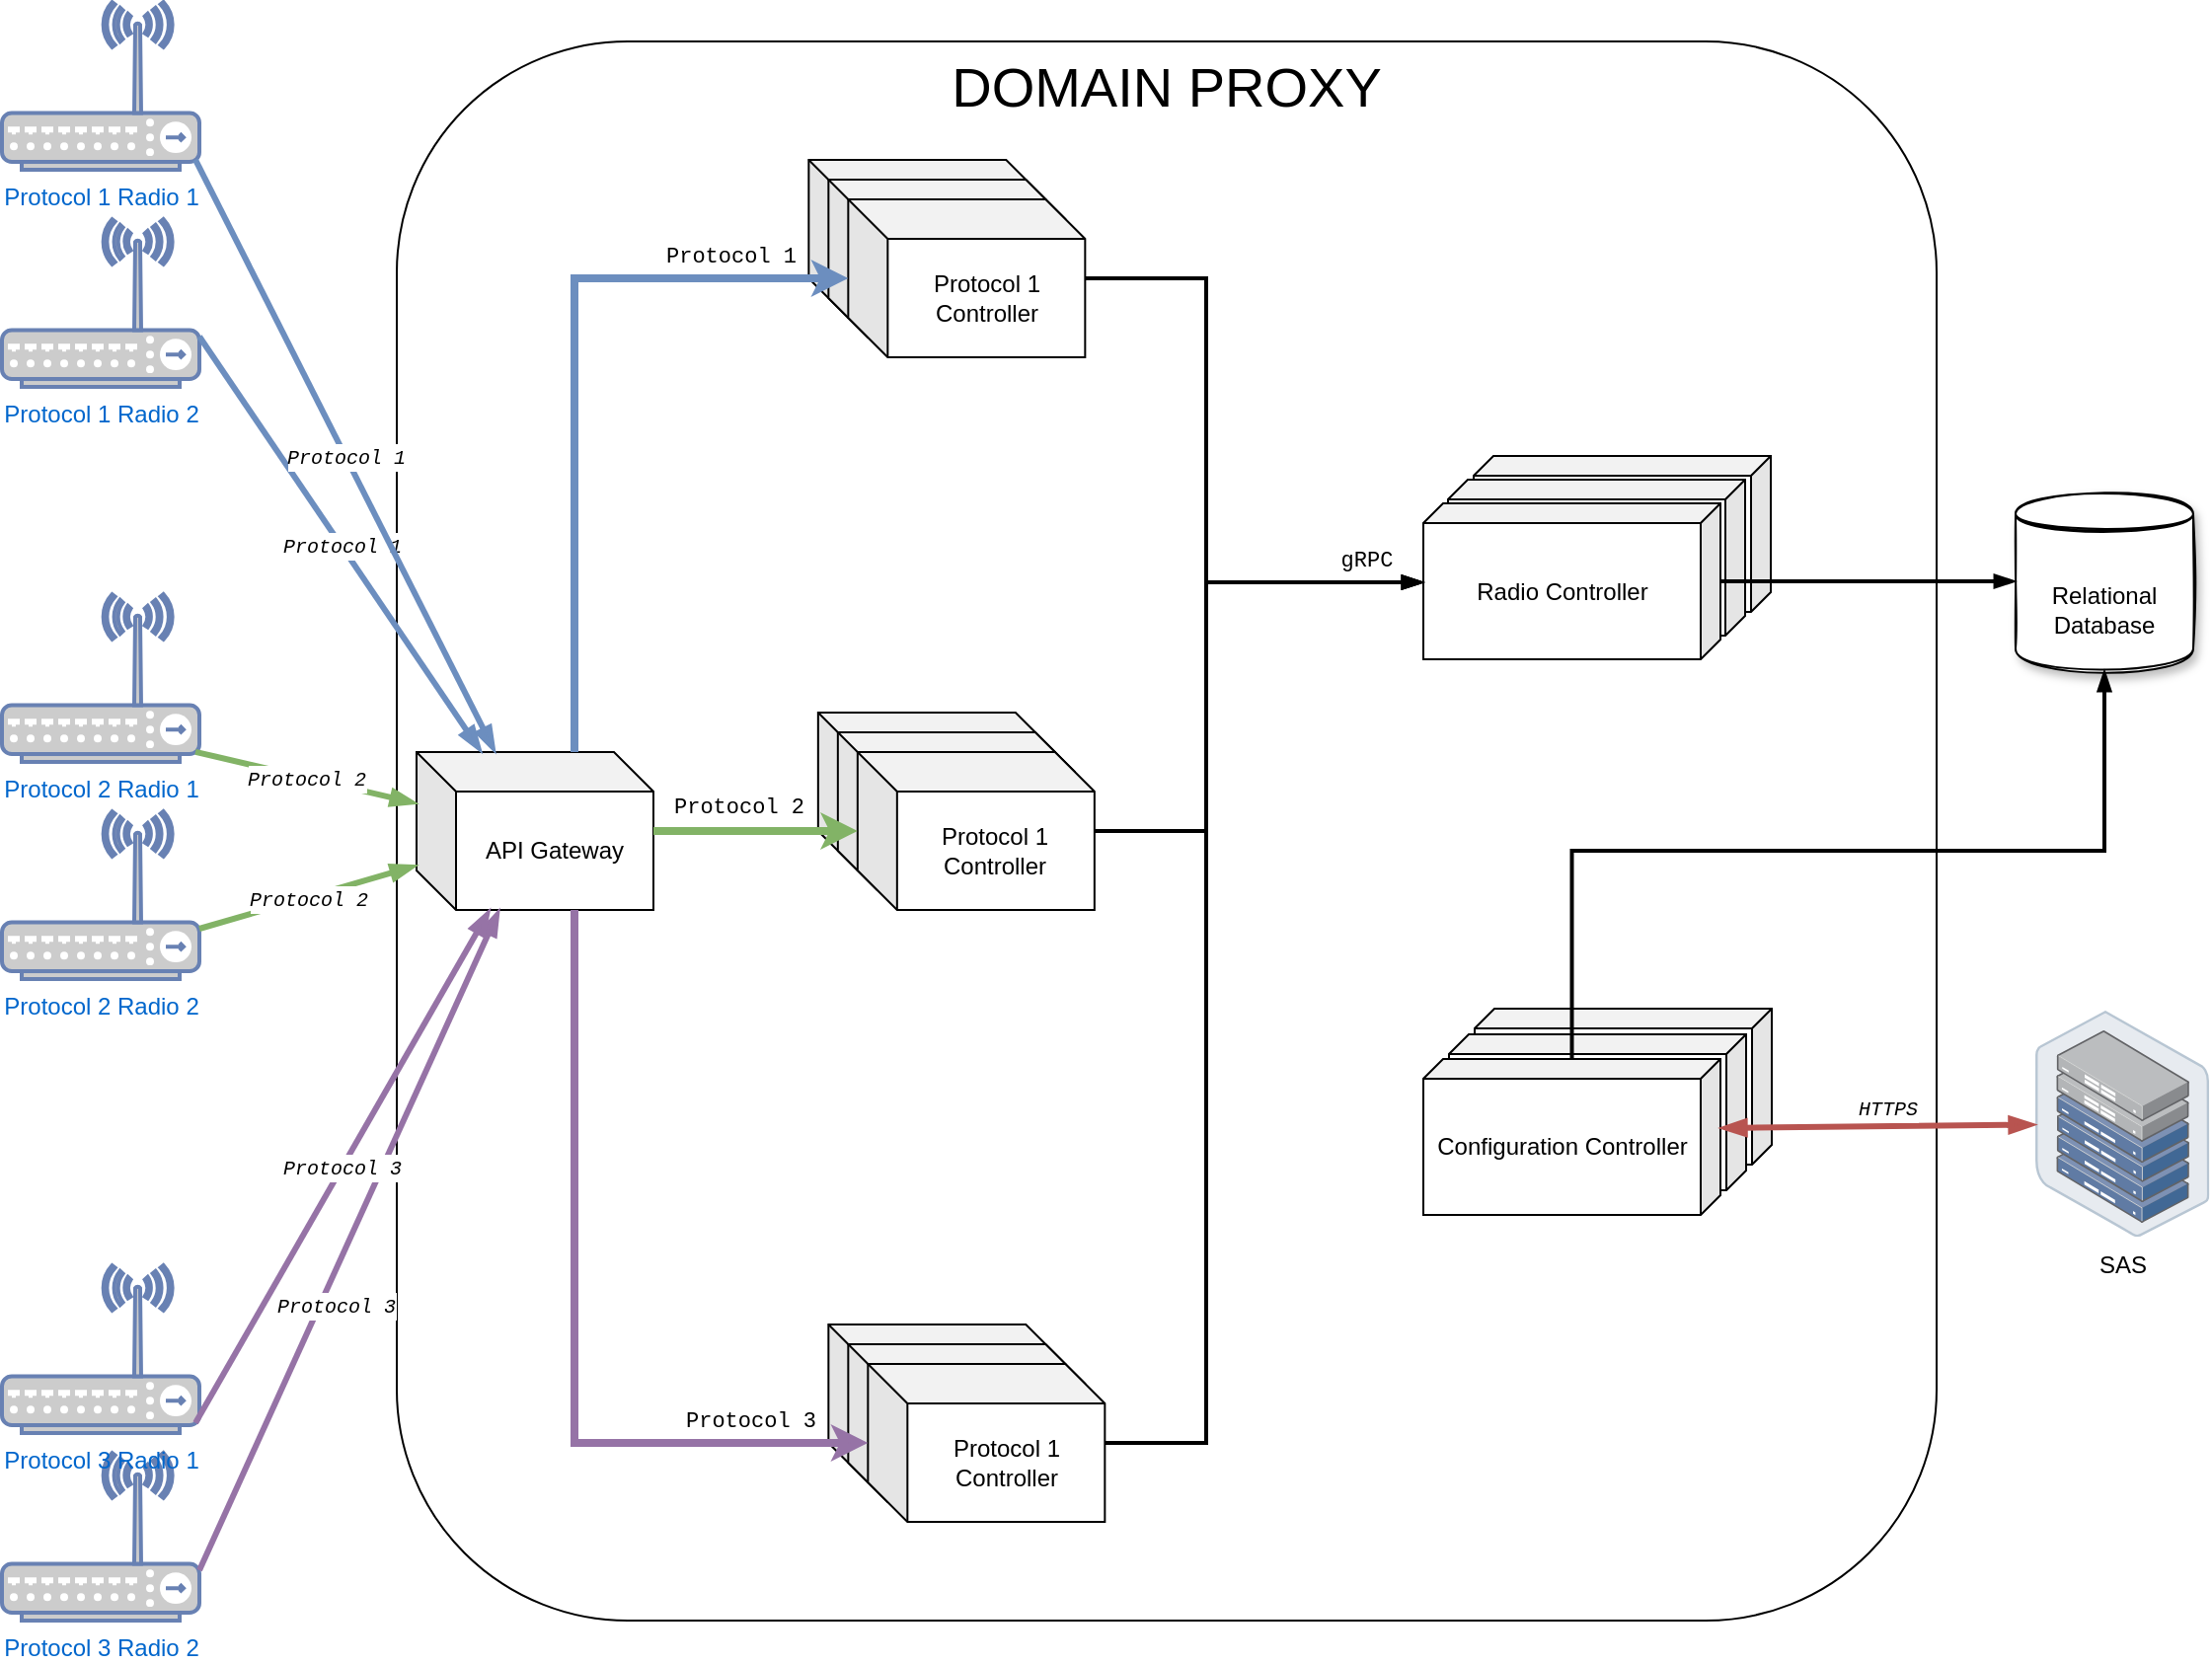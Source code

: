 <mxfile version="14.5.1" type="device"><diagram id="7gcUSTIZ7YSJ5vT40chW" name="Page-1"><mxGraphModel dx="2519" dy="831" grid="1" gridSize="10" guides="1" tooltips="1" connect="1" arrows="1" fold="1" page="1" pageScale="1" pageWidth="1169" pageHeight="827" math="0" shadow="0"><root><mxCell id="0"/><mxCell id="1" parent="0"/><mxCell id="nKKBjFrES7vRYKX_k5ow-2" value="DP background" parent="0"/><mxCell id="Z97wIQjPk-hEf6j-vRbM-3" value="&lt;font style=&quot;font-size: 28px&quot;&gt;DOMAIN PROXY&lt;/font&gt;" style="rounded=1;whiteSpace=wrap;html=1;verticalAlign=top;" parent="nKKBjFrES7vRYKX_k5ow-2" vertex="1"><mxGeometry x="-40" y="680" width="780" height="800" as="geometry"/></mxCell><mxCell id="nKKBjFrES7vRYKX_k5ow-7" value="SAS" parent="0"/><mxCell id="86fW0Xz8hhMvCogfWtac-48" value="SAS" style="points=[];aspect=fixed;html=1;align=center;shadow=0;dashed=0;image;image=img/lib/allied_telesis/storage/Datacenter_Server_Half_Rack_ToR.svg;" parent="nKKBjFrES7vRYKX_k5ow-7" vertex="1"><mxGeometry x="790" y="1171" width="88.2" height="114.6" as="geometry"/></mxCell><mxCell id="nKKBjFrES7vRYKX_k5ow-6" value="DB" parent="0"/><mxCell id="86fW0Xz8hhMvCogfWtac-45" value="Relational Database" style="shape=datastore;whiteSpace=wrap;html=1;shadow=1;sketch=1;" parent="nKKBjFrES7vRYKX_k5ow-6" vertex="1"><mxGeometry x="780" y="908.5" width="90" height="90" as="geometry"/></mxCell><mxCell id="nKKBjFrES7vRYKX_k5ow-4" value="Configuration Controller" parent="0"/><mxCell id="Z97wIQjPk-hEf6j-vRbM-23" value="" style="shape=cube;whiteSpace=wrap;html=1;boundedLbl=1;backgroundOutline=1;darkOpacity=0.05;darkOpacity2=0.1;size=10;flipV=0;flipH=1;" parent="nKKBjFrES7vRYKX_k5ow-4" vertex="1"><mxGeometry x="506" y="1170" width="150.5" height="79" as="geometry"/></mxCell><mxCell id="Z97wIQjPk-hEf6j-vRbM-22" value="" style="shape=cube;whiteSpace=wrap;html=1;boundedLbl=1;backgroundOutline=1;darkOpacity=0.05;darkOpacity2=0.1;size=10;flipV=0;flipH=1;" parent="nKKBjFrES7vRYKX_k5ow-4" vertex="1"><mxGeometry x="493" y="1183" width="150.5" height="79" as="geometry"/></mxCell><mxCell id="86fW0Xz8hhMvCogfWtac-47" value="Configuration Controller" style="shape=cube;whiteSpace=wrap;html=1;boundedLbl=1;backgroundOutline=1;darkOpacity=0.05;darkOpacity2=0.1;size=10;flipV=0;flipH=1;" parent="nKKBjFrES7vRYKX_k5ow-4" vertex="1"><mxGeometry x="480" y="1195.5" width="150.5" height="79" as="geometry"/></mxCell><mxCell id="nKKBjFrES7vRYKX_k5ow-5" value="Radio Controller" parent="0"/><mxCell id="Z97wIQjPk-hEf6j-vRbM-25" value="" style="shape=cube;whiteSpace=wrap;html=1;boundedLbl=1;backgroundOutline=1;darkOpacity=0.05;darkOpacity2=0.1;size=10;flipV=0;flipH=1;" parent="nKKBjFrES7vRYKX_k5ow-5" vertex="1"><mxGeometry x="505.5" y="890" width="150.5" height="79" as="geometry"/></mxCell><mxCell id="Z97wIQjPk-hEf6j-vRbM-24" value="" style="shape=cube;whiteSpace=wrap;html=1;boundedLbl=1;backgroundOutline=1;darkOpacity=0.05;darkOpacity2=0.1;size=10;flipV=0;flipH=1;" parent="nKKBjFrES7vRYKX_k5ow-5" vertex="1"><mxGeometry x="492.5" y="902" width="150.5" height="79" as="geometry"/></mxCell><mxCell id="jjKHIAQ1jw_kDske3iEf-38" style="edgeStyle=orthogonalEdgeStyle;rounded=0;orthogonalLoop=1;jettySize=auto;html=1;startArrow=none;startFill=0;endArrow=blockThin;endFill=1;strokeWidth=2;" parent="nKKBjFrES7vRYKX_k5ow-5" source="Z97wIQjPk-hEf6j-vRbM-5" target="86fW0Xz8hhMvCogfWtac-45" edge="1"><mxGeometry relative="1" as="geometry"/></mxCell><mxCell id="Z97wIQjPk-hEf6j-vRbM-5" value="Radio Controller" style="shape=cube;whiteSpace=wrap;html=1;boundedLbl=1;backgroundOutline=1;darkOpacity=0.05;darkOpacity2=0.1;size=10;flipV=0;flipH=1;" parent="nKKBjFrES7vRYKX_k5ow-5" vertex="1"><mxGeometry x="480" y="914" width="150.5" height="79" as="geometry"/></mxCell><mxCell id="jjKHIAQ1jw_kDske3iEf-35" style="edgeStyle=orthogonalEdgeStyle;rounded=0;orthogonalLoop=1;jettySize=auto;html=1;startArrow=none;startFill=0;endArrow=blockThin;endFill=1;strokeWidth=2;" parent="nKKBjFrES7vRYKX_k5ow-5" source="jjKHIAQ1jw_kDske3iEf-27" target="Z97wIQjPk-hEf6j-vRbM-5" edge="1"><mxGeometry relative="1" as="geometry"><Array as="points"><mxPoint x="370" y="1080"/><mxPoint x="370" y="954"/></Array></mxGeometry></mxCell><mxCell id="jjKHIAQ1jw_kDske3iEf-36" style="edgeStyle=orthogonalEdgeStyle;rounded=0;orthogonalLoop=1;jettySize=auto;html=1;startArrow=none;startFill=0;endArrow=blockThin;endFill=1;strokeWidth=2;" parent="nKKBjFrES7vRYKX_k5ow-5" source="jjKHIAQ1jw_kDske3iEf-30" target="Z97wIQjPk-hEf6j-vRbM-5" edge="1"><mxGeometry relative="1" as="geometry"><Array as="points"><mxPoint x="370" y="1390"/><mxPoint x="370" y="954"/></Array></mxGeometry></mxCell><mxCell id="jjKHIAQ1jw_kDske3iEf-39" style="edgeStyle=orthogonalEdgeStyle;rounded=0;orthogonalLoop=1;jettySize=auto;html=1;startArrow=none;startFill=0;endArrow=blockThin;endFill=1;strokeWidth=2;" parent="nKKBjFrES7vRYKX_k5ow-5" source="86fW0Xz8hhMvCogfWtac-47" target="86fW0Xz8hhMvCogfWtac-45" edge="1"><mxGeometry relative="1" as="geometry"><Array as="points"><mxPoint x="555" y="1090"/><mxPoint x="825" y="1090"/></Array></mxGeometry></mxCell><mxCell id="nKKBjFrES7vRYKX_k5ow-3" value="Protocol Controller" parent="0"/><mxCell id="jjKHIAQ1jw_kDske3iEf-19" value="Protocol 1 Controller" style="shape=cube;whiteSpace=wrap;html=1;boundedLbl=1;backgroundOutline=1;darkOpacity=0.05;darkOpacity2=0.1;" parent="nKKBjFrES7vRYKX_k5ow-3" vertex="1"><mxGeometry x="168.67" y="740" width="120" height="80" as="geometry"/></mxCell><mxCell id="jjKHIAQ1jw_kDske3iEf-18" value="Protocol 1 Controller" style="shape=cube;whiteSpace=wrap;html=1;boundedLbl=1;backgroundOutline=1;darkOpacity=0.05;darkOpacity2=0.1;" parent="nKKBjFrES7vRYKX_k5ow-3" vertex="1"><mxGeometry x="178.67" y="750" width="120" height="80" as="geometry"/></mxCell><mxCell id="jjKHIAQ1jw_kDske3iEf-9" value="Protocol 1 Controller" style="shape=cube;whiteSpace=wrap;html=1;boundedLbl=1;backgroundOutline=1;darkOpacity=0.05;darkOpacity2=0.1;" parent="nKKBjFrES7vRYKX_k5ow-3" vertex="1"><mxGeometry x="188.67" y="760" width="120" height="80" as="geometry"/></mxCell><mxCell id="jjKHIAQ1jw_kDske3iEf-23" value="Protocol 1 Controller" style="shape=cube;whiteSpace=wrap;html=1;boundedLbl=1;backgroundOutline=1;darkOpacity=0.05;darkOpacity2=0.1;" parent="nKKBjFrES7vRYKX_k5ow-3" vertex="1"><mxGeometry x="173.42" y="1020" width="120" height="80" as="geometry"/></mxCell><mxCell id="jjKHIAQ1jw_kDske3iEf-26" value="Protocol 1 Controller" style="shape=cube;whiteSpace=wrap;html=1;boundedLbl=1;backgroundOutline=1;darkOpacity=0.05;darkOpacity2=0.1;" parent="nKKBjFrES7vRYKX_k5ow-3" vertex="1"><mxGeometry x="183.42" y="1030" width="120" height="80" as="geometry"/></mxCell><mxCell id="jjKHIAQ1jw_kDske3iEf-27" value="Protocol 1 Controller" style="shape=cube;whiteSpace=wrap;html=1;boundedLbl=1;backgroundOutline=1;darkOpacity=0.05;darkOpacity2=0.1;" parent="nKKBjFrES7vRYKX_k5ow-3" vertex="1"><mxGeometry x="193.42" y="1040" width="120" height="80" as="geometry"/></mxCell><mxCell id="jjKHIAQ1jw_kDske3iEf-28" value="Protocol 1 Controller" style="shape=cube;whiteSpace=wrap;html=1;boundedLbl=1;backgroundOutline=1;darkOpacity=0.05;darkOpacity2=0.1;" parent="nKKBjFrES7vRYKX_k5ow-3" vertex="1"><mxGeometry x="178.67" y="1330" width="120" height="80" as="geometry"/></mxCell><mxCell id="jjKHIAQ1jw_kDske3iEf-29" value="Protocol 1 Controller" style="shape=cube;whiteSpace=wrap;html=1;boundedLbl=1;backgroundOutline=1;darkOpacity=0.05;darkOpacity2=0.1;" parent="nKKBjFrES7vRYKX_k5ow-3" vertex="1"><mxGeometry x="188.67" y="1340" width="120" height="80" as="geometry"/></mxCell><mxCell id="jjKHIAQ1jw_kDske3iEf-30" value="Protocol 1 Controller" style="shape=cube;whiteSpace=wrap;html=1;boundedLbl=1;backgroundOutline=1;darkOpacity=0.05;darkOpacity2=0.1;" parent="nKKBjFrES7vRYKX_k5ow-3" vertex="1"><mxGeometry x="198.67" y="1350" width="120" height="80" as="geometry"/></mxCell><mxCell id="jjKHIAQ1jw_kDske3iEf-2" value="API Gateway" parent="0"/><mxCell id="jjKHIAQ1jw_kDske3iEf-3" value="API Gateway" style="shape=cube;whiteSpace=wrap;html=1;boundedLbl=1;backgroundOutline=1;darkOpacity=0.05;darkOpacity2=0.1;" parent="jjKHIAQ1jw_kDske3iEf-2" vertex="1"><mxGeometry x="-30" y="1040" width="120" height="80" as="geometry"/></mxCell><mxCell id="nKKBjFrES7vRYKX_k5ow-1" value="CBSD" parent="0"/><mxCell id="d80_Z4H58CeDwpTg7EZq-19" value="Protocol 3 Radio 2" style="fontColor=#0066CC;verticalAlign=top;verticalLabelPosition=bottom;labelPosition=center;align=center;html=1;outlineConnect=0;fillColor=#CCCCCC;strokeColor=#6881B3;gradientColor=none;gradientDirection=north;strokeWidth=2;shape=mxgraph.networks.wireless_hub;" parent="nKKBjFrES7vRYKX_k5ow-1" vertex="1"><mxGeometry x="-240" y="1395" width="100" height="85" as="geometry"/></mxCell><mxCell id="d80_Z4H58CeDwpTg7EZq-18" value="Protocol 3 Radio 1" style="fontColor=#0066CC;verticalAlign=top;verticalLabelPosition=bottom;labelPosition=center;align=center;html=1;outlineConnect=0;fillColor=#CCCCCC;strokeColor=#6881B3;gradientColor=none;gradientDirection=north;strokeWidth=2;shape=mxgraph.networks.wireless_hub;" parent="nKKBjFrES7vRYKX_k5ow-1" vertex="1"><mxGeometry x="-240" y="1300" width="100" height="85" as="geometry"/></mxCell><mxCell id="86fW0Xz8hhMvCogfWtac-51" value="Protocol 2 Radio 2" style="fontColor=#0066CC;verticalAlign=top;verticalLabelPosition=bottom;labelPosition=center;align=center;html=1;outlineConnect=0;fillColor=#CCCCCC;strokeColor=#6881B3;gradientColor=none;gradientDirection=north;strokeWidth=2;shape=mxgraph.networks.wireless_hub;" parent="nKKBjFrES7vRYKX_k5ow-1" vertex="1"><mxGeometry x="-240" y="1070" width="100" height="85" as="geometry"/></mxCell><mxCell id="86fW0Xz8hhMvCogfWtac-50" value="Protocol 2 Radio 1" style="fontColor=#0066CC;verticalAlign=top;verticalLabelPosition=bottom;labelPosition=center;align=center;html=1;outlineConnect=0;fillColor=#CCCCCC;strokeColor=#6881B3;gradientColor=none;gradientDirection=north;strokeWidth=2;shape=mxgraph.networks.wireless_hub;" parent="nKKBjFrES7vRYKX_k5ow-1" vertex="1"><mxGeometry x="-240" y="960" width="100" height="85" as="geometry"/></mxCell><mxCell id="86fW0Xz8hhMvCogfWtac-49" value="Protocol 1 Radio 2" style="fontColor=#0066CC;verticalAlign=top;verticalLabelPosition=bottom;labelPosition=center;align=center;html=1;outlineConnect=0;fillColor=#CCCCCC;strokeColor=#6881B3;gradientColor=none;gradientDirection=north;strokeWidth=2;shape=mxgraph.networks.wireless_hub;" parent="nKKBjFrES7vRYKX_k5ow-1" vertex="1"><mxGeometry x="-240" y="770" width="100" height="85" as="geometry"/></mxCell><mxCell id="d80_Z4H58CeDwpTg7EZq-17" value="Protocol 1 Radio 1" style="fontColor=#0066CC;verticalAlign=top;verticalLabelPosition=bottom;labelPosition=center;align=center;html=1;outlineConnect=0;fillColor=#CCCCCC;strokeColor=#6881B3;gradientColor=none;gradientDirection=north;strokeWidth=2;shape=mxgraph.networks.wireless_hub;" parent="nKKBjFrES7vRYKX_k5ow-1" vertex="1"><mxGeometry x="-240" y="660" width="100" height="85" as="geometry"/></mxCell><mxCell id="nKKBjFrES7vRYKX_k5ow-9" value="Data Path" parent="0"/><mxCell id="d80_Z4H58CeDwpTg7EZq-24" value="" style="edgeStyle=none;rounded=0;orthogonalLoop=1;jettySize=auto;html=1;strokeWidth=3;startArrow=blockThin;startFill=1;endArrow=none;endFill=0;entryX=1;entryY=0.7;entryDx=0;entryDy=0;entryPerimeter=0;fillColor=#e1d5e7;strokeColor=#9673a6;" parent="nKKBjFrES7vRYKX_k5ow-9" source="jjKHIAQ1jw_kDske3iEf-3" target="d80_Z4H58CeDwpTg7EZq-19" edge="1"><mxGeometry relative="1" as="geometry"><mxPoint x="-59" y="1402" as="sourcePoint"/><mxPoint x="-100" y="1061.071" as="targetPoint"/></mxGeometry></mxCell><mxCell id="d80_Z4H58CeDwpTg7EZq-35" value="&lt;i&gt;&lt;font style=&quot;font-size: 10px&quot; face=&quot;Courier New&quot;&gt;Protocol 3&lt;/font&gt;&lt;/i&gt;" style="edgeLabel;html=1;align=center;verticalAlign=middle;resizable=0;points=[];" parent="d80_Z4H58CeDwpTg7EZq-24" vertex="1" connectable="0"><mxGeometry x="0.221" y="3" relative="1" as="geometry"><mxPoint x="6.56" y="-6.4" as="offset"/></mxGeometry></mxCell><mxCell id="86fW0Xz8hhMvCogfWtac-58" value="&lt;i&gt;&lt;font style=&quot;font-size: 10px&quot; face=&quot;Courier New&quot;&gt;Protocol 3&lt;/font&gt;&lt;/i&gt;" style="edgeStyle=none;rounded=0;orthogonalLoop=1;jettySize=auto;html=1;startArrow=blockThin;startFill=1;endArrow=none;endFill=0;strokeWidth=3;entryX=0.98;entryY=0.94;entryDx=0;entryDy=0;entryPerimeter=0;fillColor=#e1d5e7;strokeColor=#9673a6;" parent="nKKBjFrES7vRYKX_k5ow-9" source="jjKHIAQ1jw_kDske3iEf-3" target="d80_Z4H58CeDwpTg7EZq-18" edge="1"><mxGeometry relative="1" as="geometry"><mxPoint x="-59" y="1367" as="sourcePoint"/></mxGeometry></mxCell><mxCell id="d80_Z4H58CeDwpTg7EZq-23" value="&lt;i&gt;&lt;font style=&quot;font-size: 10px&quot; face=&quot;Courier New&quot;&gt;Protocol 2&lt;/font&gt;&lt;/i&gt;" style="edgeStyle=none;rounded=0;orthogonalLoop=1;jettySize=auto;html=1;strokeWidth=3;startArrow=blockThin;startFill=1;endArrow=none;endFill=0;entryX=1;entryY=0.7;entryDx=0;entryDy=0;entryPerimeter=0;fillColor=#d5e8d4;strokeColor=#82b366;" parent="nKKBjFrES7vRYKX_k5ow-9" source="jjKHIAQ1jw_kDske3iEf-3" target="86fW0Xz8hhMvCogfWtac-51" edge="1"><mxGeometry relative="1" as="geometry"><mxPoint x="-60" y="1120" as="sourcePoint"/><mxPoint x="-120" y="1140.001" as="targetPoint"/></mxGeometry></mxCell><mxCell id="86fW0Xz8hhMvCogfWtac-55" value="&lt;i&gt;&lt;font style=&quot;font-size: 10px&quot; face=&quot;Courier New&quot;&gt;Protocol 2&lt;/font&gt;&lt;/i&gt;" style="edgeStyle=none;rounded=0;orthogonalLoop=1;jettySize=auto;html=1;strokeWidth=3;startArrow=blockThin;startFill=1;endArrow=none;endFill=0;entryX=0.98;entryY=0.94;entryDx=0;entryDy=0;entryPerimeter=0;fillColor=#d5e8d4;strokeColor=#82b366;" parent="nKKBjFrES7vRYKX_k5ow-9" source="jjKHIAQ1jw_kDske3iEf-3" target="86fW0Xz8hhMvCogfWtac-50" edge="1"><mxGeometry relative="1" as="geometry"><Array as="points"/><mxPoint x="-60" y="1085" as="sourcePoint"/></mxGeometry></mxCell><mxCell id="d80_Z4H58CeDwpTg7EZq-22" value="&lt;i&gt;&lt;font face=&quot;Courier New&quot; style=&quot;font-size: 10px&quot;&gt;Protocol 1&lt;/font&gt;&lt;/i&gt;" style="edgeStyle=none;rounded=0;orthogonalLoop=1;jettySize=auto;html=1;strokeWidth=3;startArrow=blockThin;startFill=1;endArrow=none;endFill=0;entryX=1;entryY=0.7;entryDx=0;entryDy=0;entryPerimeter=0;fillColor=#dae8fc;strokeColor=#6c8ebf;" parent="nKKBjFrES7vRYKX_k5ow-9" source="jjKHIAQ1jw_kDske3iEf-3" target="86fW0Xz8hhMvCogfWtac-49" edge="1"><mxGeometry relative="1" as="geometry"><mxPoint x="-60" y="840" as="sourcePoint"/><mxPoint x="-120" y="1041.071" as="targetPoint"/></mxGeometry></mxCell><mxCell id="d80_Z4H58CeDwpTg7EZq-21" value="&lt;i&gt;&lt;font face=&quot;Courier New&quot; style=&quot;font-size: 10px&quot;&gt;Protocol 1&lt;/font&gt;&lt;/i&gt;" style="edgeStyle=none;rounded=0;orthogonalLoop=1;jettySize=auto;html=1;strokeWidth=3;startArrow=blockThin;startFill=1;endArrow=none;endFill=0;entryX=0.98;entryY=0.94;entryDx=0;entryDy=0;entryPerimeter=0;fillColor=#dae8fc;strokeColor=#6c8ebf;" parent="nKKBjFrES7vRYKX_k5ow-9" source="jjKHIAQ1jw_kDske3iEf-3" target="d80_Z4H58CeDwpTg7EZq-17" edge="1"><mxGeometry relative="1" as="geometry"><mxPoint x="-60" y="805" as="sourcePoint"/><mxPoint x="-90" y="710" as="targetPoint"/></mxGeometry></mxCell><mxCell id="86fW0Xz8hhMvCogfWtac-46" style="edgeStyle=none;rounded=0;orthogonalLoop=1;jettySize=auto;html=1;exitX=0;exitY=0;exitDx=0;exitDy=35;exitPerimeter=0;startArrow=blockThin;startFill=1;endArrow=blockThin;endFill=1;strokeWidth=3;fillColor=#f8cecc;strokeColor=#b85450;" parent="nKKBjFrES7vRYKX_k5ow-9" source="86fW0Xz8hhMvCogfWtac-47" target="86fW0Xz8hhMvCogfWtac-48" edge="1"><mxGeometry relative="1" as="geometry"/></mxCell><mxCell id="d80_Z4H58CeDwpTg7EZq-36" value="&lt;font face=&quot;Courier New&quot; style=&quot;font-size: 10px&quot;&gt;&lt;i&gt;HTTPS&lt;/i&gt;&lt;/font&gt;" style="edgeLabel;html=1;align=center;verticalAlign=middle;resizable=0;points=[];" parent="86fW0Xz8hhMvCogfWtac-46" vertex="1" connectable="0"><mxGeometry x="-0.135" y="1" relative="1" as="geometry"><mxPoint x="15" y="-9" as="offset"/></mxGeometry></mxCell><mxCell id="jjKHIAQ1jw_kDske3iEf-12" style="edgeStyle=orthogonalEdgeStyle;rounded=0;orthogonalLoop=1;jettySize=auto;html=1;fillColor=#d5e8d4;strokeColor=#82b366;strokeWidth=4;" parent="nKKBjFrES7vRYKX_k5ow-9" source="jjKHIAQ1jw_kDske3iEf-3" target="jjKHIAQ1jw_kDske3iEf-27" edge="1"><mxGeometry relative="1" as="geometry"><mxPoint x="170" y="1080" as="targetPoint"/></mxGeometry></mxCell><mxCell id="jjKHIAQ1jw_kDske3iEf-16" value="&lt;font face=&quot;Courier New&quot;&gt;Protocol 2&lt;/font&gt;" style="edgeLabel;html=1;align=center;verticalAlign=middle;resizable=0;points=[];" parent="jjKHIAQ1jw_kDske3iEf-12" vertex="1" connectable="0"><mxGeometry x="0.725" relative="1" as="geometry"><mxPoint x="-46" y="-12" as="offset"/></mxGeometry></mxCell><mxCell id="jjKHIAQ1jw_kDske3iEf-31" style="edgeStyle=orthogonalEdgeStyle;rounded=0;orthogonalLoop=1;jettySize=auto;html=1;fillColor=#e1d5e7;strokeColor=#9673a6;strokeWidth=4;" parent="nKKBjFrES7vRYKX_k5ow-9" source="jjKHIAQ1jw_kDske3iEf-3" target="jjKHIAQ1jw_kDske3iEf-30" edge="1"><mxGeometry relative="1" as="geometry"><Array as="points"><mxPoint x="50" y="1390"/></Array></mxGeometry></mxCell><mxCell id="jjKHIAQ1jw_kDske3iEf-32" value="&lt;font face=&quot;Courier New&quot;&gt;Protocol 3&lt;/font&gt;" style="edgeLabel;html=1;align=center;verticalAlign=middle;resizable=0;points=[];" parent="jjKHIAQ1jw_kDske3iEf-31" vertex="1" connectable="0"><mxGeometry x="0.805" relative="1" as="geometry"><mxPoint x="-19" y="-11" as="offset"/></mxGeometry></mxCell><mxCell id="jjKHIAQ1jw_kDske3iEf-11" style="edgeStyle=orthogonalEdgeStyle;rounded=0;orthogonalLoop=1;jettySize=auto;html=1;fillColor=#dae8fc;strokeColor=#6c8ebf;strokeWidth=4;" parent="nKKBjFrES7vRYKX_k5ow-9" source="jjKHIAQ1jw_kDske3iEf-3" target="jjKHIAQ1jw_kDske3iEf-9" edge="1"><mxGeometry relative="1" as="geometry"><Array as="points"><mxPoint x="50" y="800"/></Array></mxGeometry></mxCell><mxCell id="jjKHIAQ1jw_kDske3iEf-15" value="&lt;font face=&quot;Courier New&quot;&gt;Protocol 1&lt;/font&gt;" style="edgeLabel;html=1;align=center;verticalAlign=middle;resizable=0;points=[];" parent="jjKHIAQ1jw_kDske3iEf-11" vertex="1" connectable="0"><mxGeometry x="0.772" y="1" relative="1" as="geometry"><mxPoint x="-17" y="-10" as="offset"/></mxGeometry></mxCell><mxCell id="jjKHIAQ1jw_kDske3iEf-34" style="edgeStyle=orthogonalEdgeStyle;rounded=0;orthogonalLoop=1;jettySize=auto;html=1;startArrow=none;startFill=0;endArrow=blockThin;endFill=1;strokeWidth=2;" parent="nKKBjFrES7vRYKX_k5ow-9" source="jjKHIAQ1jw_kDske3iEf-9" target="Z97wIQjPk-hEf6j-vRbM-5" edge="1"><mxGeometry relative="1" as="geometry"><Array as="points"><mxPoint x="370" y="800"/><mxPoint x="370" y="954"/></Array></mxGeometry></mxCell><mxCell id="jjKHIAQ1jw_kDske3iEf-37" value="&lt;font face=&quot;Courier New&quot;&gt;gRPC&lt;/font&gt;" style="edgeLabel;html=1;align=center;verticalAlign=middle;resizable=0;points=[];" parent="jjKHIAQ1jw_kDske3iEf-34" vertex="1" connectable="0"><mxGeometry x="0.859" relative="1" as="geometry"><mxPoint x="-6" y="-11" as="offset"/></mxGeometry></mxCell></root></mxGraphModel></diagram></mxfile>